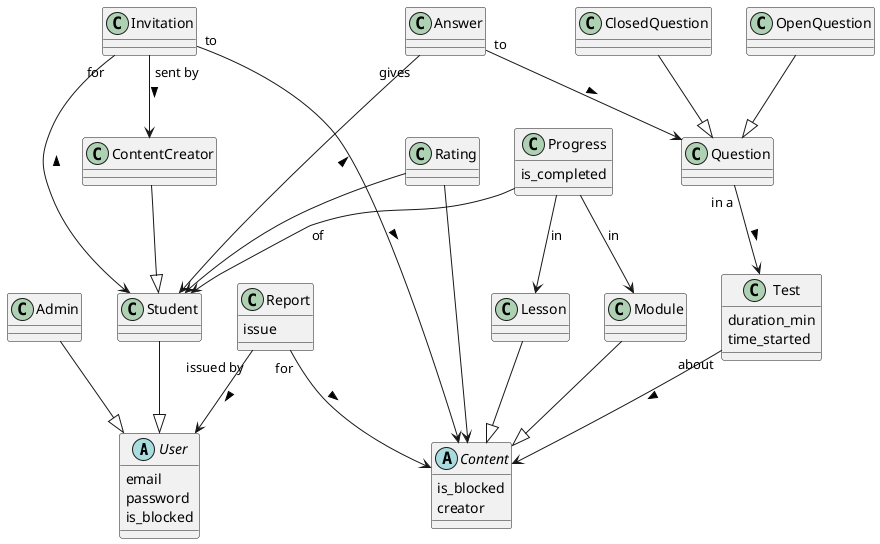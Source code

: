 @startuml
abstract class User {
  email
  password 
  is_blocked
}

abstract class Content {
  is_blocked
  creator
}

Lesson --|> Content
Module --|> Content

Rating --> Student
Rating --> Content

Student        --|> User
ContentCreator --|> Student
Admin          --|> User

class Test {
  duration_min
  time_started
}
 
ClosedQuestion --|> Question
OpenQuestion   --|> Question
Question       --> Test : "in a" >
Test           --> Content : "about" >

Answer --> Student : "gives" < 
Answer --> Question : "to" >

Invitation --> Content : "to" > 
Invitation --> Student : "for" < 
Invitation --> ContentCreator : "sent by" >

class Report {
  issue
}

Report --> Content : "for" > 
Report --> User    : "issued by" >

class Progress {
  is_completed
}

Progress --> Student : "of" 
Progress --> Module  : "in"
Progress --> Lesson  : "in"
@enduml
